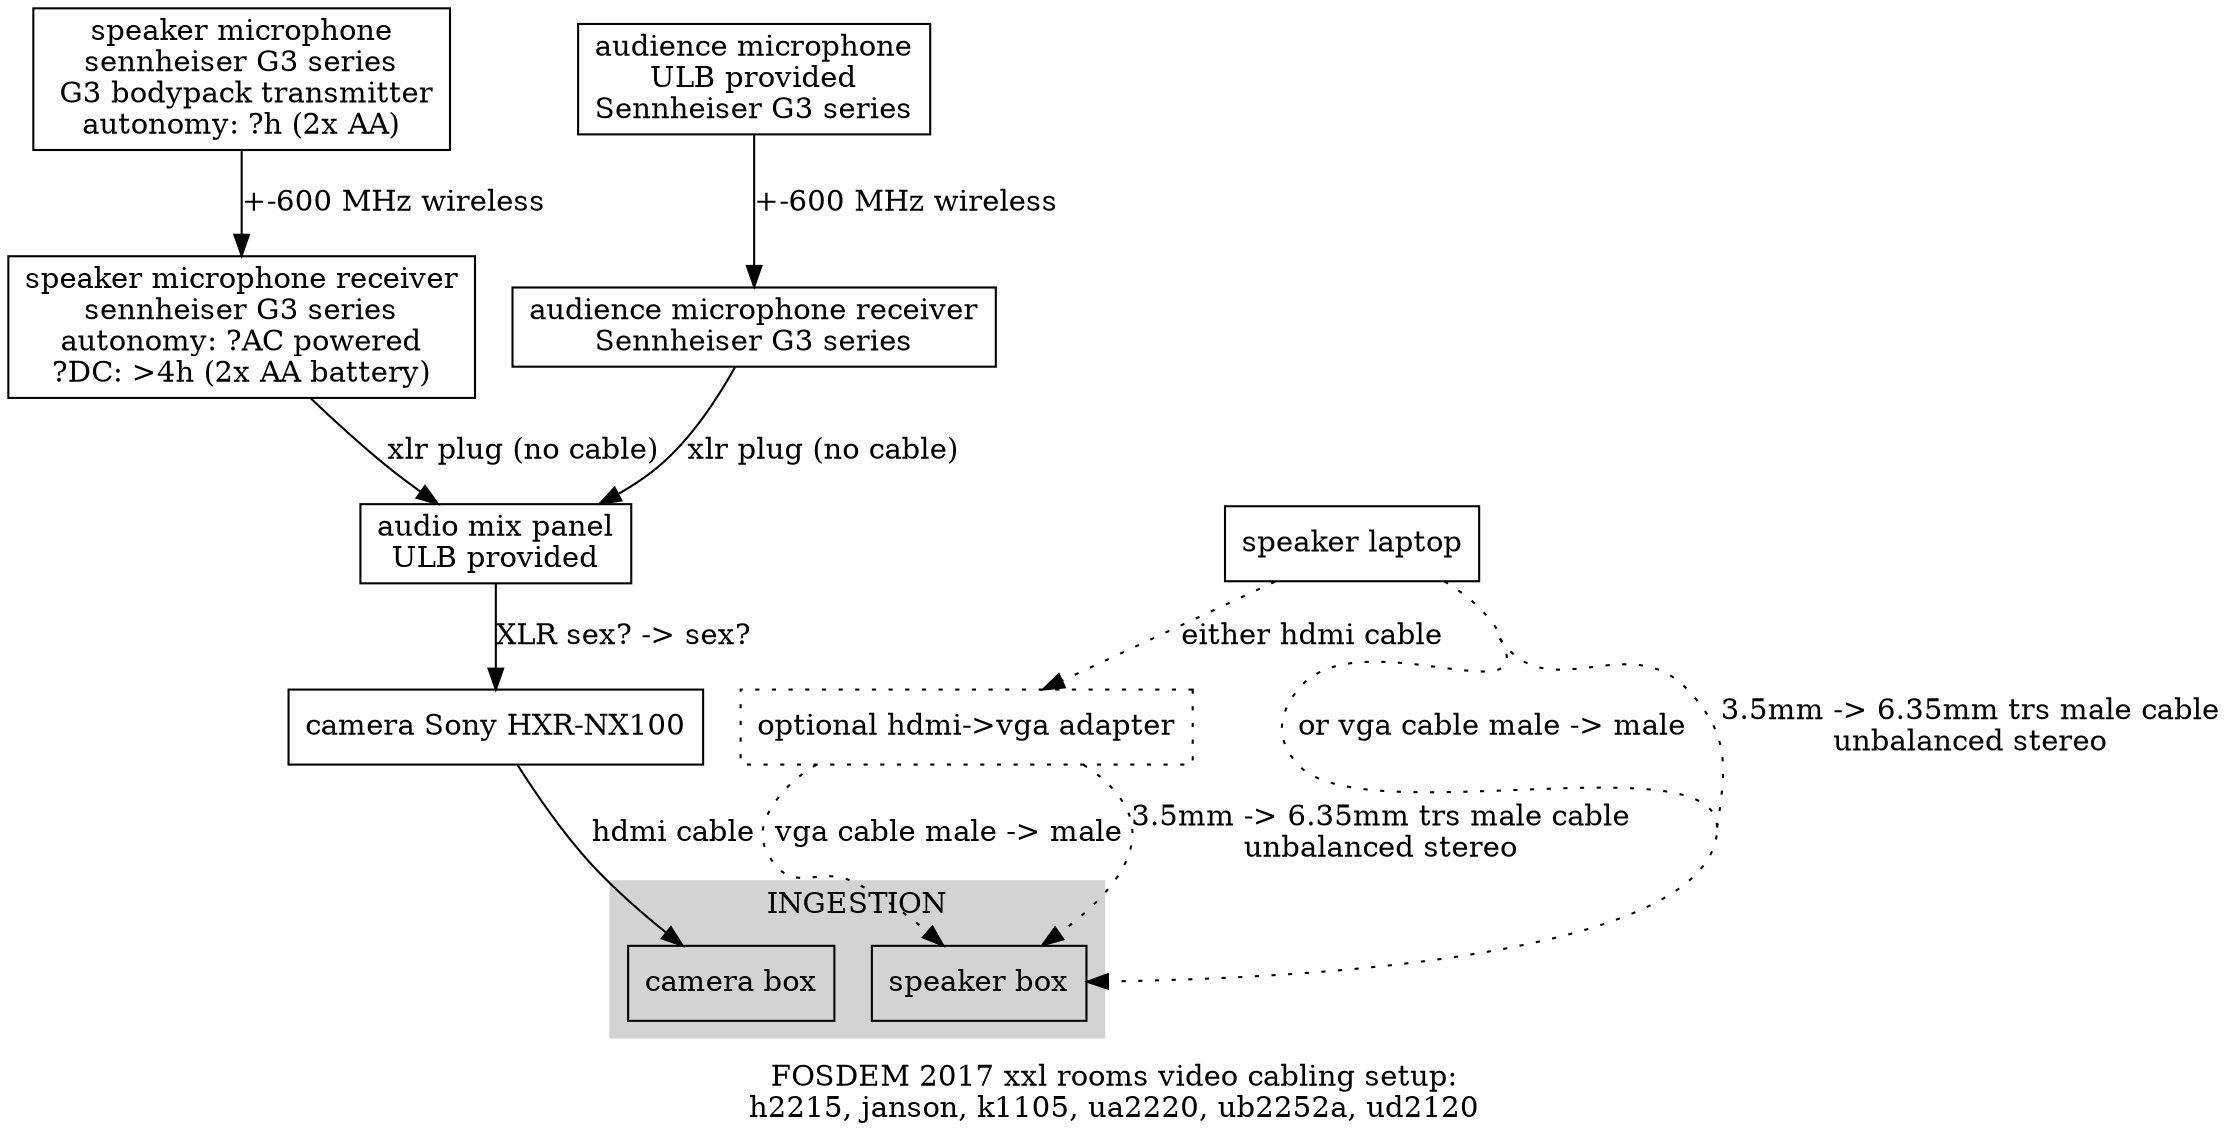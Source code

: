 digraph G {
	label="FOSDEM 2017 xxl rooms video cabling setup:\nh2215, janson, k1105, ua2220, ub2252a, ud2120";
	concentrate=true;
	node [shape=box];
	speaker_microphone [label="speaker microphone\nsennheiser G3 series\n G3 bodypack transmitter\nautonomy: ?h (2x AA)"];
	speaker_microphone_receiver [label="speaker microphone receiver\nsennheiser G3 series\nautonomy: ?AC powered\n?DC: >4h (2x AA battery)"];
	audience_microphone [label="audience microphone\nULB provided\nSennheiser G3 series"];
	audience_microphone_receiver [label="audience microphone receiver\nSennheiser G3 series"];
	mix_panel [label="audio mix panel\nULB provided"];
	speaker_laptop [label="speaker laptop"];
	speaker_laptop_optional_adapter [label="optional hdmi->vga adapter", style="dotted"];
	camera [label="camera Sony HXR-NX100", URL="https://pro.sony.com/bbsccms/assets/files/micro/nxcam/latest/Sony_HXR-NX100.pdf"];

	subgraph fosdem_network {
		subgraph cluster_room {
			style=filled;
			color=lightgrey;
			node [style=filled];
			//parts
			cam_box [label="camera box", URL="https://github.com/FOSDEM/video"];
			speaker_box [label="speaker box", URL="https://github.com/FOSDEM/video"];
			label = "INGESTION";
		}

	}

	speaker_microphone -> speaker_microphone_receiver [label="+-600 MHz wireless"];
	speaker_microphone_receiver -> mix_panel [label="xlr plug (no cable)"];
	audience_microphone -> audience_microphone_receiver [label="+-600 MHz wireless"];
	audience_microphone_receiver -> mix_panel [label="xlr plug (no cable)"];
	mix_panel -> camera [label="XLR sex? -> sex?"];
	speaker_laptop -> speaker_box [label="or vga cable male -> male", style="dotted"];
	speaker_laptop -> speaker_box [label="3.5mm -> 6.35mm trs male cable\nunbalanced stereo", style="dotted"];
	speaker_laptop -> speaker_laptop_optional_adapter [label="either hdmi cable", style="dotted"];
	speaker_laptop_optional_adapter -> speaker_box [label="vga cable male -> male", style="dotted"];
	speaker_laptop_optional_adapter -> speaker_box [label="3.5mm -> 6.35mm trs male cable\nunbalanced stereo", style="dotted"];
	camera -> cam_box [label="hdmi cable"];
}
